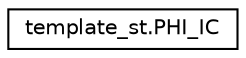 digraph "Graphical Class Hierarchy"
{
 // LATEX_PDF_SIZE
  edge [fontname="Helvetica",fontsize="10",labelfontname="Helvetica",labelfontsize="10"];
  node [fontname="Helvetica",fontsize="10",shape=record];
  rankdir="LR";
  Node0 [label="template_st.PHI_IC",height=0.2,width=0.4,color="black", fillcolor="white", style="filled",URL="$dc/dc6/classtemplate__st_1_1PHI__IC.html",tooltip=" "];
}
